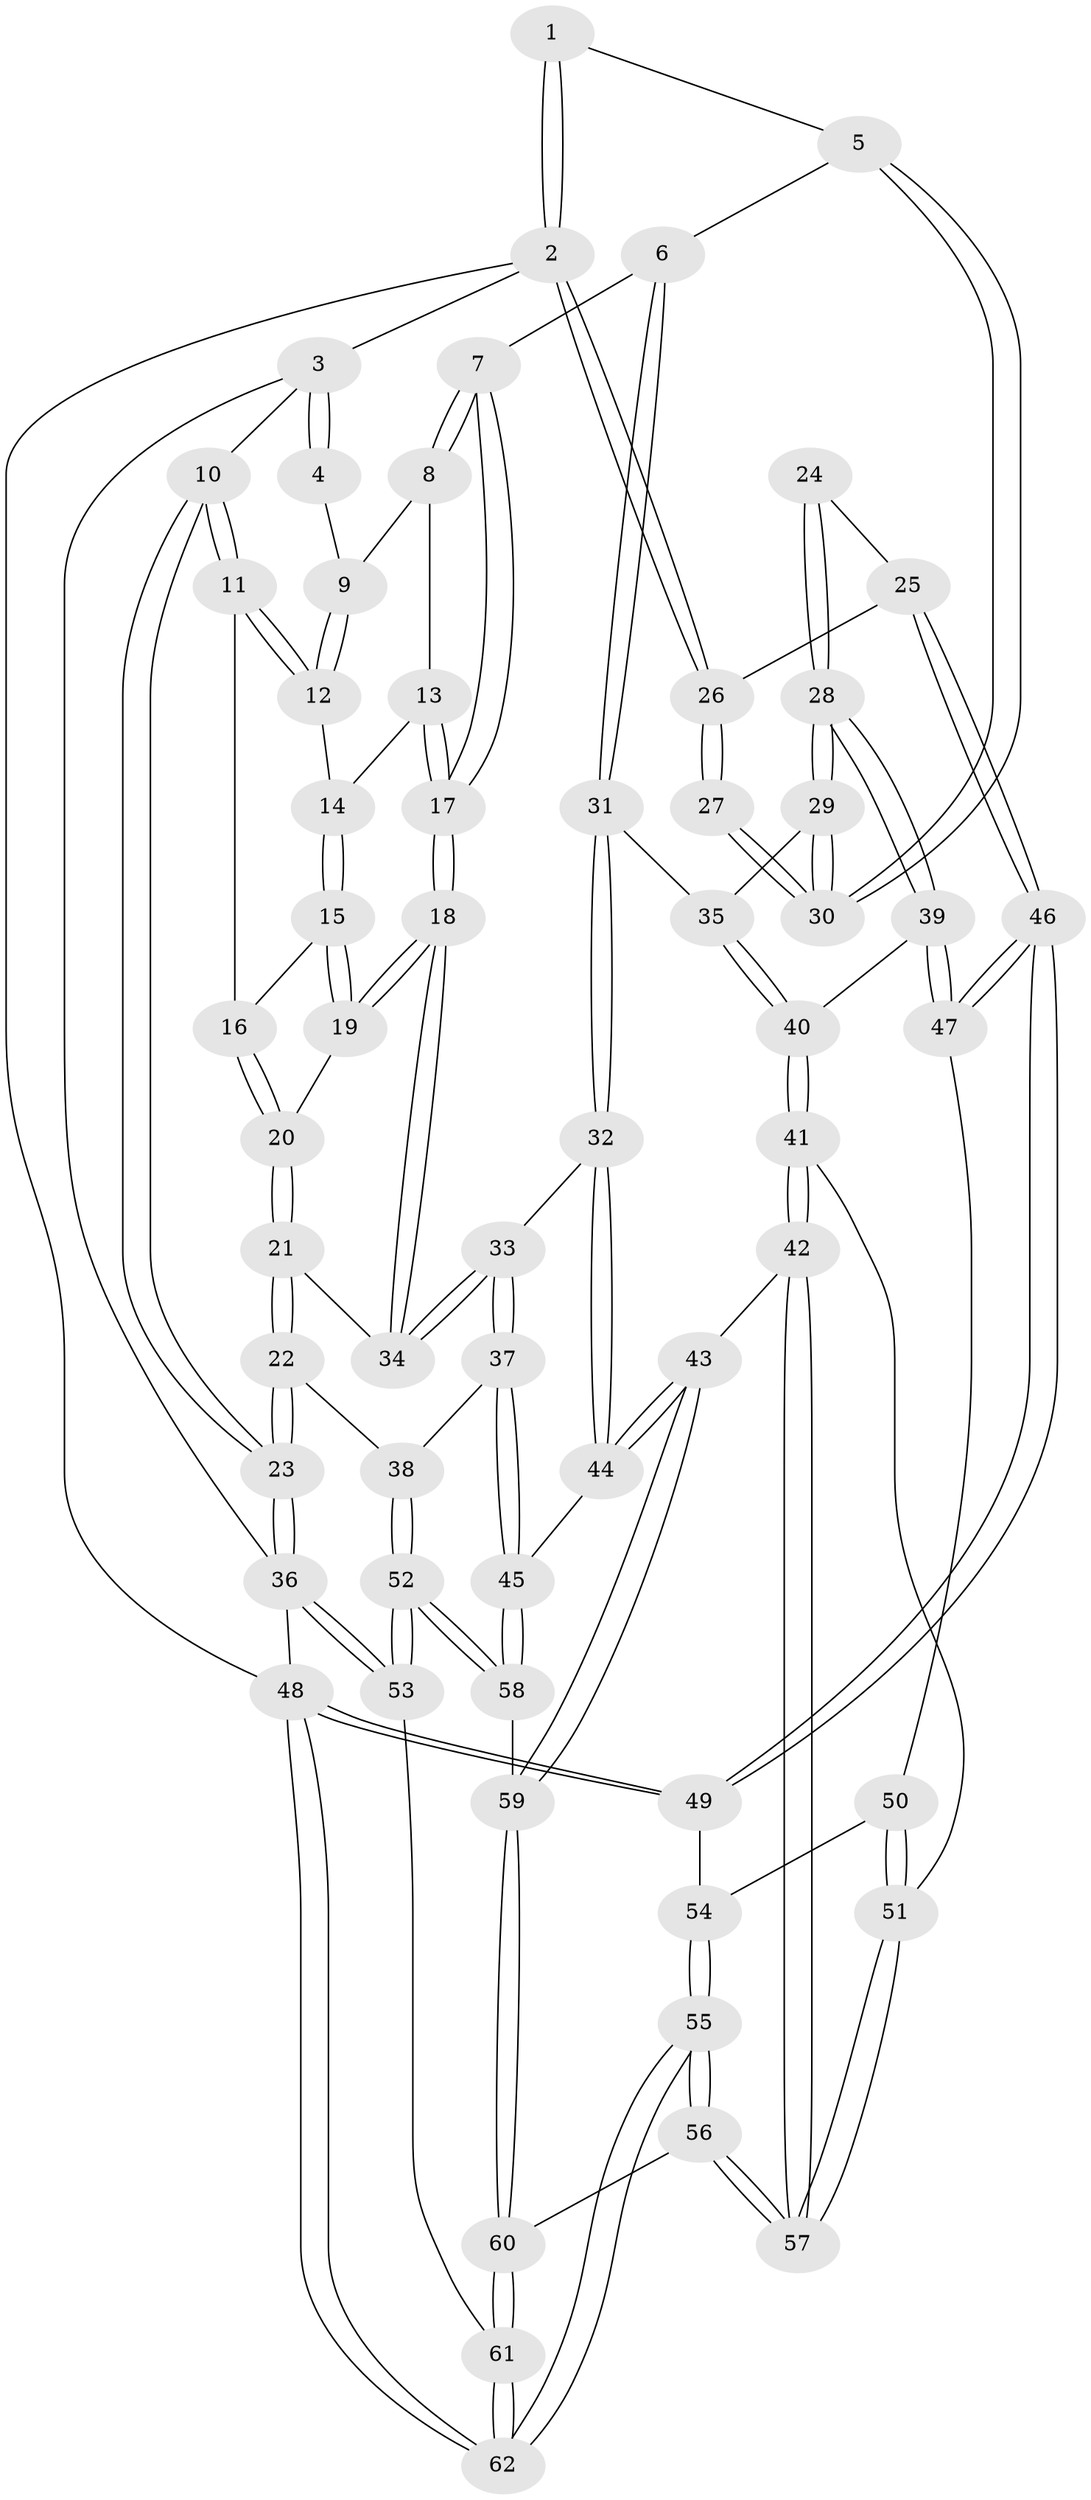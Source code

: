 // Generated by graph-tools (version 1.1) at 2025/17/03/09/25 04:17:14]
// undirected, 62 vertices, 152 edges
graph export_dot {
graph [start="1"]
  node [color=gray90,style=filled];
  1 [pos="+0.6670638072535536+0"];
  2 [pos="+1+0"];
  3 [pos="+0+0"];
  4 [pos="+0.3935748962177207+0"];
  5 [pos="+0.6676164936896829+0.1789582745822557"];
  6 [pos="+0.586155502077011+0.21226954260499456"];
  7 [pos="+0.5068745721516402+0.2160718099901737"];
  8 [pos="+0.33880656525427516+0.07598026063008921"];
  9 [pos="+0.3371997997606691+0.07219526761974863"];
  10 [pos="+0+0"];
  11 [pos="+0+0.03796476131216139"];
  12 [pos="+0.07268014429712172+0.08719042257007725"];
  13 [pos="+0.25795060002555564+0.22474234473527907"];
  14 [pos="+0.23196128042720335+0.22058858527168507"];
  15 [pos="+0.19392627673692223+0.27041238931073597"];
  16 [pos="+0.10043925985668666+0.25876354123910106"];
  17 [pos="+0.35176262543241027+0.313146227864558"];
  18 [pos="+0.33923629416911266+0.35142320069441046"];
  19 [pos="+0.1759635482496935+0.3181524503606086"];
  20 [pos="+0.1370680746867444+0.3536534777230124"];
  21 [pos="+0.11920433744012356+0.4116062165608878"];
  22 [pos="+0.06888320386813698+0.47741288478618776"];
  23 [pos="+0+0.4248150227108248"];
  24 [pos="+0.9710632090762852+0.2742304418099157"];
  25 [pos="+1+0.29355319141125263"];
  26 [pos="+1+0"];
  27 [pos="+0.8168530988006112+0.18952672290101072"];
  28 [pos="+0.8295640942854635+0.4795546658372649"];
  29 [pos="+0.7115476296633559+0.3113922135050244"];
  30 [pos="+0.6684225155883926+0.17959634001980643"];
  31 [pos="+0.5073219331773854+0.47442029454737483"];
  32 [pos="+0.49820644742657094+0.4804500286350685"];
  33 [pos="+0.353343222844003+0.44184240607130887"];
  34 [pos="+0.338243614906522+0.35838297630423044"];
  35 [pos="+0.6119694220984071+0.49347548828259535"];
  36 [pos="+0+1"];
  37 [pos="+0.25696470021749546+0.5889703525430179"];
  38 [pos="+0.10991432773740463+0.5210259817760453"];
  39 [pos="+0.8347189512780783+0.49702680182140874"];
  40 [pos="+0.6617403617913763+0.5564455424791411"];
  41 [pos="+0.6276633621180518+0.6422091637988441"];
  42 [pos="+0.5505565351185105+0.7598991076475954"];
  43 [pos="+0.5393756036559532+0.7611627900841984"];
  44 [pos="+0.49636604363018694+0.5223582338873782"];
  45 [pos="+0.28077102292173706+0.6439699412467882"];
  46 [pos="+1+0.5029370745205586"];
  47 [pos="+0.8508192616132226+0.5128412679767633"];
  48 [pos="+1+1"];
  49 [pos="+1+0.9090315939718305"];
  50 [pos="+0.8434544702823951+0.6182577121381875"];
  51 [pos="+0.8355307906317312+0.629132007920655"];
  52 [pos="+0+1"];
  53 [pos="+0+1"];
  54 [pos="+0.8672217327141747+0.6370624115738367"];
  55 [pos="+1+1"];
  56 [pos="+0.7782727620727123+0.8735987446301015"];
  57 [pos="+0.7417245612294554+0.8318244516151329"];
  58 [pos="+0.32003246431202714+0.7707464788484659"];
  59 [pos="+0.4828027267792949+0.7885188811874773"];
  60 [pos="+0.5159711271613352+1"];
  61 [pos="+0.5079824301776601+1"];
  62 [pos="+1+1"];
  1 -- 2;
  1 -- 2;
  1 -- 5;
  2 -- 3;
  2 -- 26;
  2 -- 26;
  2 -- 48;
  3 -- 4;
  3 -- 4;
  3 -- 10;
  3 -- 36;
  4 -- 9;
  5 -- 6;
  5 -- 30;
  5 -- 30;
  6 -- 7;
  6 -- 31;
  6 -- 31;
  7 -- 8;
  7 -- 8;
  7 -- 17;
  7 -- 17;
  8 -- 9;
  8 -- 13;
  9 -- 12;
  9 -- 12;
  10 -- 11;
  10 -- 11;
  10 -- 23;
  10 -- 23;
  11 -- 12;
  11 -- 12;
  11 -- 16;
  12 -- 14;
  13 -- 14;
  13 -- 17;
  13 -- 17;
  14 -- 15;
  14 -- 15;
  15 -- 16;
  15 -- 19;
  15 -- 19;
  16 -- 20;
  16 -- 20;
  17 -- 18;
  17 -- 18;
  18 -- 19;
  18 -- 19;
  18 -- 34;
  18 -- 34;
  19 -- 20;
  20 -- 21;
  20 -- 21;
  21 -- 22;
  21 -- 22;
  21 -- 34;
  22 -- 23;
  22 -- 23;
  22 -- 38;
  23 -- 36;
  23 -- 36;
  24 -- 25;
  24 -- 28;
  24 -- 28;
  25 -- 26;
  25 -- 46;
  25 -- 46;
  26 -- 27;
  26 -- 27;
  27 -- 30;
  27 -- 30;
  28 -- 29;
  28 -- 29;
  28 -- 39;
  28 -- 39;
  29 -- 30;
  29 -- 30;
  29 -- 35;
  31 -- 32;
  31 -- 32;
  31 -- 35;
  32 -- 33;
  32 -- 44;
  32 -- 44;
  33 -- 34;
  33 -- 34;
  33 -- 37;
  33 -- 37;
  35 -- 40;
  35 -- 40;
  36 -- 53;
  36 -- 53;
  36 -- 48;
  37 -- 38;
  37 -- 45;
  37 -- 45;
  38 -- 52;
  38 -- 52;
  39 -- 40;
  39 -- 47;
  39 -- 47;
  40 -- 41;
  40 -- 41;
  41 -- 42;
  41 -- 42;
  41 -- 51;
  42 -- 43;
  42 -- 57;
  42 -- 57;
  43 -- 44;
  43 -- 44;
  43 -- 59;
  43 -- 59;
  44 -- 45;
  45 -- 58;
  45 -- 58;
  46 -- 47;
  46 -- 47;
  46 -- 49;
  46 -- 49;
  47 -- 50;
  48 -- 49;
  48 -- 49;
  48 -- 62;
  48 -- 62;
  49 -- 54;
  50 -- 51;
  50 -- 51;
  50 -- 54;
  51 -- 57;
  51 -- 57;
  52 -- 53;
  52 -- 53;
  52 -- 58;
  52 -- 58;
  53 -- 61;
  54 -- 55;
  54 -- 55;
  55 -- 56;
  55 -- 56;
  55 -- 62;
  55 -- 62;
  56 -- 57;
  56 -- 57;
  56 -- 60;
  58 -- 59;
  59 -- 60;
  59 -- 60;
  60 -- 61;
  60 -- 61;
  61 -- 62;
  61 -- 62;
}
